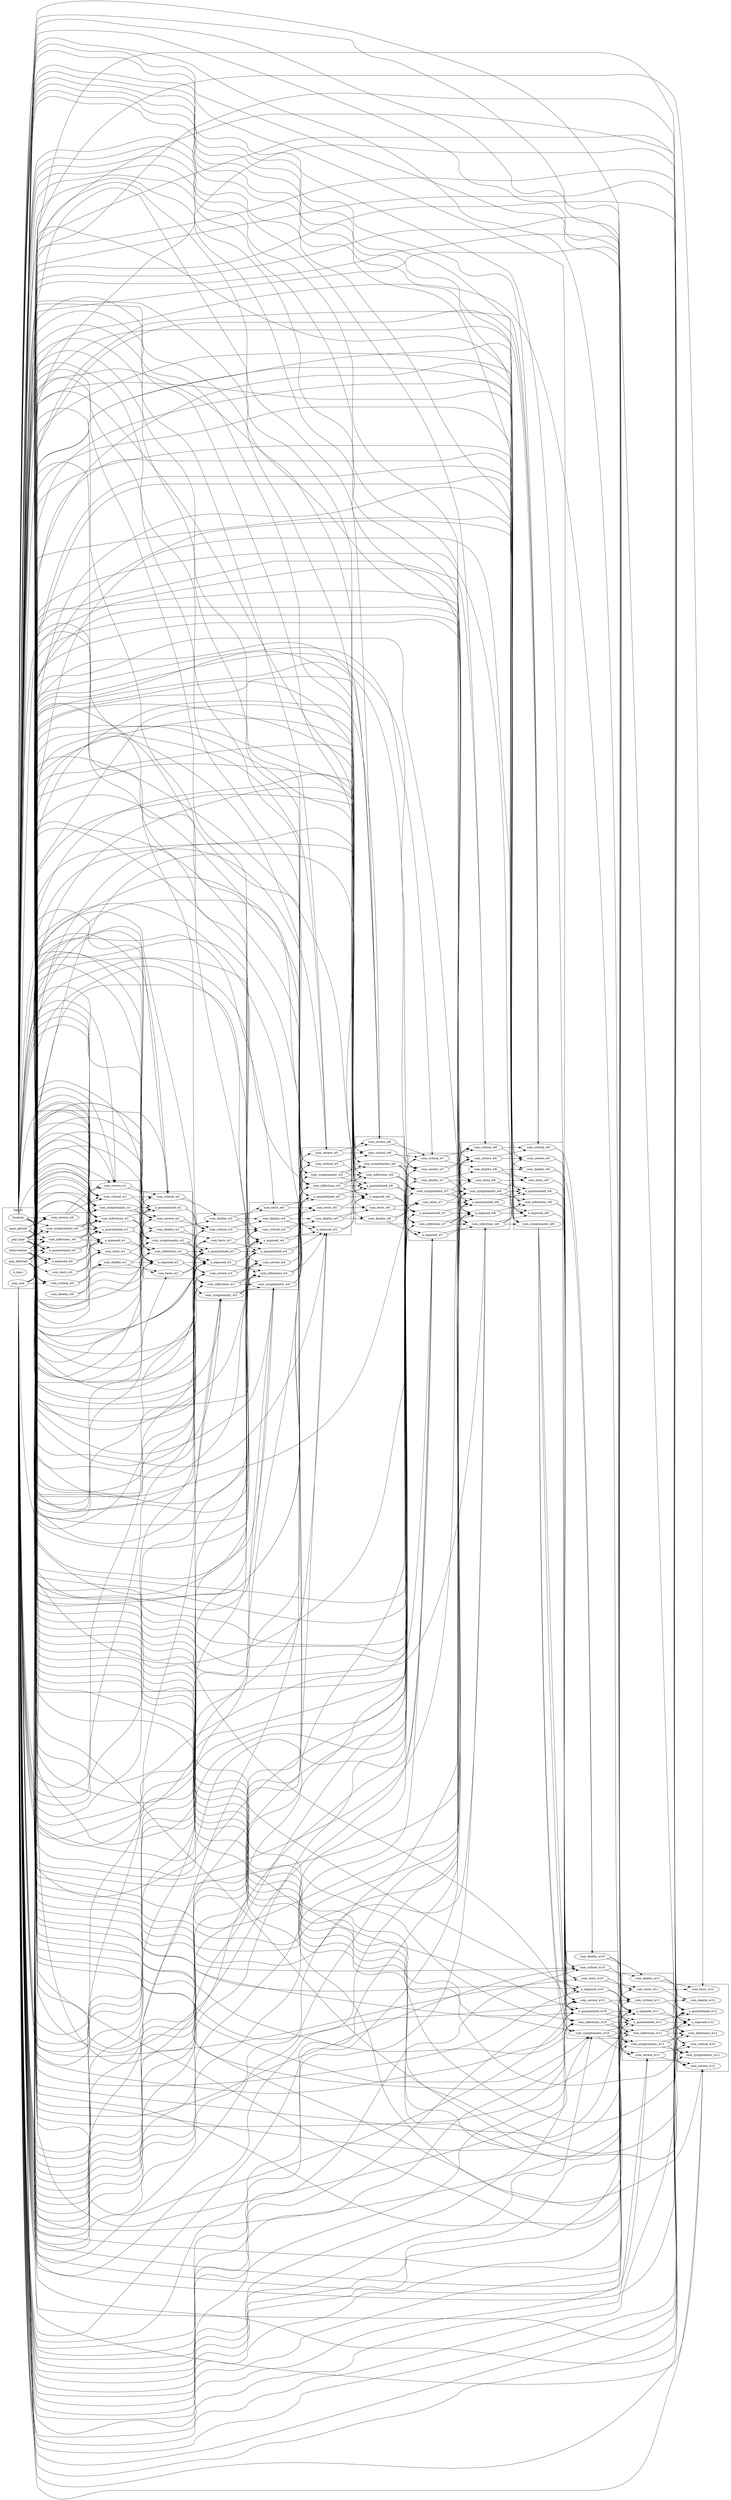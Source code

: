 digraph causal_dag {
  directed = True;
  rankdir = LR;
  newrank = True;

  subgraph cluster_inputs {
    directed = True;
    rankdir = LR;
    newrank = True;
    graph [label=inputs];
    quar_period;
    intervention;
    pop_type;
    pop_size;
    pop_infected;
    n_days;
    location;
  }

  subgraph cluster_w0 {
    directed = True;
    rankdir = LR;
    newrank = True;
    n_quarantined_w0;
    n_quarantined_w0;
    n_exposed_w0;
    n_exposed_w0;
    cum_infections_w0;
    cum_infections_w0;
    cum_infections_w0;
    cum_infections_w0;
    cum_symptomatic_w0;
    cum_symptomatic_w0;
    cum_symptomatic_w0;
    cum_symptomatic_w0;
    cum_severe_w0;
    cum_severe_w0;
    cum_critical_w0;
    cum_critical_w0;
    cum_tests_w0;
    cum_tests_w0;
    cum_deaths_w0;
    cum_deaths_w0;
    cum_deaths_w0;
  }

  subgraph cluster_w1 {
    directed = True;
    rankdir = LR;
    newrank = True;
    n_quarantined_w1;
    n_quarantined_w1;
    n_quarantined_w1;
    n_quarantined_w1;
    n_exposed_w1;
    n_exposed_w1;
    n_exposed_w1;
    n_exposed_w1;
    cum_infections_w1;
    cum_infections_w1;
    cum_infections_w1;
    cum_symptomatic_w1;
    cum_symptomatic_w1;
    cum_severe_w1;
    cum_severe_w1;
    cum_critical_w1;
    cum_critical_w1;
    cum_deaths_w1;
    cum_deaths_w1;
    cum_tests_w1;
    cum_tests_w1;
  }

  subgraph cluster_w2 {
    directed = True;
    rankdir = LR;
    newrank = True;
    n_quarantined_w2;
    n_quarantined_w2;
    n_quarantined_w2;
    n_quarantined_w2;
    n_exposed_w2;
    n_exposed_w2;
    n_exposed_w2;
    n_exposed_w2;
    cum_infections_w2;
    cum_infections_w2;
    cum_infections_w2;
    cum_symptomatic_w2;
    cum_symptomatic_w2;
    cum_severe_w2;
    cum_severe_w2;
    cum_critical_w2;
    cum_critical_w2;
    cum_deaths_w2;
    cum_deaths_w2;
    cum_tests_w2;
    cum_tests_w2;
  }

  subgraph cluster_w3 {
    directed = True;
    rankdir = LR;
    newrank = True;
    n_quarantined_w3;
    n_quarantined_w3;
    n_quarantined_w3;
    n_quarantined_w3;
    n_exposed_w3;
    n_exposed_w3;
    n_exposed_w3;
    n_exposed_w3;
    cum_infections_w3;
    cum_infections_w3;
    cum_infections_w3;
    cum_symptomatic_w3;
    cum_symptomatic_w3;
    cum_severe_w3;
    cum_severe_w3;
    cum_critical_w3;
    cum_critical_w3;
    cum_deaths_w3;
    cum_deaths_w3;
    cum_tests_w3;
    cum_tests_w3;
  }

  subgraph cluster_w4 {
    directed = True;
    rankdir = LR;
    newrank = True;
    n_quarantined_w4;
    n_quarantined_w4;
    n_quarantined_w4;
    n_quarantined_w4;
    n_exposed_w4;
    n_exposed_w4;
    n_exposed_w4;
    n_exposed_w4;
    cum_infections_w4;
    cum_infections_w4;
    cum_infections_w4;
    cum_symptomatic_w4;
    cum_symptomatic_w4;
    cum_severe_w4;
    cum_severe_w4;
    cum_critical_w4;
    cum_critical_w4;
    cum_deaths_w4;
    cum_deaths_w4;
    cum_tests_w4;
    cum_tests_w4;
  }

  subgraph cluster_w5 {
    directed = True;
    rankdir = LR;
    newrank = True;
    n_quarantined_w5;
    n_quarantined_w5;
    n_quarantined_w5;
    n_quarantined_w5;
    n_exposed_w5;
    n_exposed_w5;
    n_exposed_w5;
    n_exposed_w5;
    cum_infections_w5;
    cum_infections_w5;
    cum_infections_w5;
    cum_symptomatic_w5;
    cum_symptomatic_w5;
    cum_severe_w5;
    cum_severe_w5;
    cum_critical_w5;
    cum_critical_w5;
    cum_deaths_w5;
    cum_deaths_w5;
    cum_tests_w5;
    cum_tests_w5;
  }

  subgraph cluster_w6 {
    directed = True;
    rankdir = LR;
    newrank = True;
    n_quarantined_w6;
    n_quarantined_w6;
    n_quarantined_w6;
    n_quarantined_w6;
    n_exposed_w6;
    n_exposed_w6;
    n_exposed_w6;
    n_exposed_w6;
    cum_infections_w6;
    cum_infections_w6;
    cum_infections_w6;
    cum_symptomatic_w6;
    cum_symptomatic_w6;
    cum_severe_w6;
    cum_severe_w6;
    cum_critical_w6;
    cum_critical_w6;
    cum_deaths_w6;
    cum_deaths_w6;
    cum_tests_w6;
    cum_tests_w6;
  }

  subgraph cluster_w7 {
    directed = True;
    rankdir = LR;
    newrank = True;
    n_quarantined_w7;
    n_quarantined_w7;
    n_quarantined_w7;
    n_quarantined_w7;
    n_exposed_w7;
    n_exposed_w7;
    n_exposed_w7;
    n_exposed_w7;
    cum_infections_w7;
    cum_infections_w7;
    cum_infections_w7;
    cum_symptomatic_w7;
    cum_symptomatic_w7;
    cum_severe_w7;
    cum_severe_w7;
    cum_critical_w7;
    cum_critical_w7;
    cum_deaths_w7;
    cum_deaths_w7;
    cum_tests_w7;
    cum_tests_w7;
  }

  subgraph cluster_w8 {
    directed = True;
    rankdir = LR;
    newrank = True;
    n_quarantined_w8;
    n_quarantined_w8;
    n_quarantined_w8;
    n_quarantined_w8;
    n_exposed_w8;
    n_exposed_w8;
    n_exposed_w8;
    n_exposed_w8;
    cum_infections_w8;
    cum_infections_w8;
    cum_infections_w8;
    cum_symptomatic_w8;
    cum_symptomatic_w8;
    cum_severe_w8;
    cum_severe_w8;
    cum_critical_w8;
    cum_critical_w8;
    cum_deaths_w8;
    cum_deaths_w8;
    cum_tests_w8;
    cum_tests_w8;
  }

  subgraph cluster_w9 {
    directed = True;
    rankdir = LR;
    newrank = True;
    n_quarantined_w9;
    n_quarantined_w9;
    n_quarantined_w9;
    n_quarantined_w9;
    n_exposed_w9;
    n_exposed_w9;
    n_exposed_w9;
    n_exposed_w9;
    cum_infections_w9;
    cum_infections_w9;
    cum_infections_w9;
    cum_symptomatic_w9;
    cum_symptomatic_w9;
    cum_severe_w9;
    cum_severe_w9;
    cum_critical_w9;
    cum_critical_w9;
    cum_deaths_w9;
    cum_deaths_w9;
    cum_tests_w9;
    cum_tests_w9;
  }

  subgraph cluster_w10 {
    directed = True;
    rankdir = LR;
    newrank = True;
    n_quarantined_w10;
    n_quarantined_w10;
    n_quarantined_w10;
    n_quarantined_w10;
    n_exposed_w10;
    n_exposed_w10;
    n_exposed_w10;
    n_exposed_w10;
    cum_infections_w10;
    cum_infections_w10;
    cum_infections_w10;
    cum_symptomatic_w10;
    cum_symptomatic_w10;
    cum_severe_w10;
    cum_severe_w10;
    cum_critical_w10;
    cum_critical_w10;
    cum_deaths_w10;
    cum_deaths_w10;
    cum_tests_w10;
    cum_tests_w10;
  }

  subgraph cluster_w11 {
    directed = True;
    rankdir = LR;
    newrank = True;
    n_quarantined_w11;
    n_quarantined_w11;
    n_quarantined_w11;
    n_quarantined_w11;
    n_exposed_w11;
    n_exposed_w11;
    n_exposed_w11;
    n_exposed_w11;
    cum_infections_w11;
    cum_infections_w11;
    cum_infections_w11;
    cum_symptomatic_w11;
    cum_symptomatic_w11;
    cum_severe_w11;
    cum_severe_w11;
    cum_critical_w11;
    cum_critical_w11;
    cum_deaths_w11;
    cum_deaths_w11;
    cum_tests_w11;
    cum_tests_w11;
  }

  subgraph cluster_w12 {
    directed = True;
    rankdir = LR;
    newrank = True;
    n_quarantined_w12;
    n_quarantined_w12;
    n_quarantined_w12;
    n_quarantined_w12;
    n_exposed_w12;
    n_exposed_w12;
    n_exposed_w12;
    n_exposed_w12;
    cum_infections_w12;
    cum_infections_w12;
    cum_infections_w12;
    cum_symptomatic_w12;
    cum_symptomatic_w12;
    cum_severe_w12;
    cum_severe_w12;
    cum_critical_w12;
    cum_critical_w12;
    cum_deaths_w12;
    cum_deaths_w12;
    cum_tests_w12;
    cum_tests_w12;
  }

  quar_period -> n_quarantined_w0;
  intervention -> n_exposed_w0;
  intervention -> n_quarantined_w0;
  intervention -> cum_tests_w0;
  pop_type -> n_quarantined_w0;
  pop_type -> n_exposed_w0;
  pop_type -> cum_infections_w0;
  pop_type -> cum_symptomatic_w0;
  pop_type -> cum_severe_w0;
  pop_type -> cum_critical_w0;
  pop_size -> n_quarantined_w0;
  pop_size -> n_exposed_w0;
  pop_size -> cum_infections_w0;
  pop_size -> cum_symptomatic_w0;
  pop_size -> cum_severe_w0;
  pop_size -> cum_critical_w0;
  location -> n_quarantined_w0;
  location -> n_exposed_w0;
  location -> cum_infections_w0;
  location -> cum_symptomatic_w0;
  location -> cum_severe_w0;
  location -> cum_critical_w0;
  pop_infected -> cum_infections_w0;
  pop_infected -> cum_symptomatic_w0;
  pop_infected -> cum_severe_w0;
  pop_infected -> cum_critical_w0;
  n_quarantined_w0 -> n_quarantined_w1;
  n_quarantined_w0 -> n_exposed_w1;
  n_exposed_w0 -> n_exposed_w1;
  n_exposed_w0 -> cum_infections_w1;
  cum_infections_w0 -> n_quarantined_w1;
  cum_infections_w0 -> n_exposed_w1;
  cum_infections_w0 -> cum_infections_w1;
  cum_infections_w0 -> cum_symptomatic_w1;
  cum_symptomatic_w0 -> n_quarantined_w1;
  cum_symptomatic_w0 -> cum_infections_w1;
  cum_symptomatic_w0 -> cum_symptomatic_w1;
  cum_symptomatic_w0 -> cum_severe_w1;
  cum_severe_w0 -> cum_severe_w1;
  cum_severe_w0 -> cum_critical_w1;
  cum_critical_w0 -> cum_critical_w1;
  cum_critical_w0 -> cum_deaths_w1;
  cum_tests_w0 -> n_quarantined_w1;
  cum_tests_w0 -> cum_tests_w1;
  cum_deaths_w0 -> n_exposed_w1;
  cum_deaths_w0 -> cum_deaths_w1;
  cum_deaths_w0 -> cum_tests_w1;
  quar_period -> n_quarantined_w1;
  intervention -> n_exposed_w1;
  intervention -> n_quarantined_w1;
  intervention -> cum_tests_w1;
  pop_type -> n_quarantined_w1;
  pop_type -> n_exposed_w1;
  pop_type -> cum_infections_w1;
  pop_type -> cum_symptomatic_w1;
  pop_type -> cum_severe_w1;
  pop_type -> cum_critical_w1;
  pop_size -> n_quarantined_w1;
  pop_size -> n_exposed_w1;
  pop_size -> cum_infections_w1;
  pop_size -> cum_symptomatic_w1;
  pop_size -> cum_severe_w1;
  pop_size -> cum_critical_w1;
  location -> n_quarantined_w1;
  location -> n_exposed_w1;
  location -> cum_infections_w1;
  location -> cum_symptomatic_w1;
  location -> cum_severe_w1;
  location -> cum_critical_w1;
  pop_infected -> cum_infections_w1;
  pop_infected -> cum_symptomatic_w1;
  pop_infected -> cum_severe_w1;
  pop_infected -> cum_critical_w1;
  n_quarantined_w1 -> n_quarantined_w2;
  n_quarantined_w1 -> n_exposed_w2;
  n_exposed_w1 -> n_exposed_w2;
  n_exposed_w1 -> cum_infections_w2;
  cum_infections_w1 -> n_quarantined_w2;
  cum_infections_w1 -> n_exposed_w2;
  cum_infections_w1 -> cum_infections_w2;
  cum_infections_w1 -> cum_symptomatic_w2;
  cum_symptomatic_w1 -> n_quarantined_w2;
  cum_symptomatic_w1 -> cum_infections_w2;
  cum_symptomatic_w1 -> cum_symptomatic_w2;
  cum_symptomatic_w1 -> cum_severe_w2;
  cum_severe_w1 -> cum_severe_w2;
  cum_severe_w1 -> cum_critical_w2;
  cum_critical_w1 -> cum_critical_w2;
  cum_critical_w1 -> cum_deaths_w2;
  cum_tests_w1 -> n_quarantined_w2;
  cum_tests_w1 -> cum_tests_w2;
  cum_deaths_w1 -> n_exposed_w2;
  cum_deaths_w1 -> cum_deaths_w2;
  cum_deaths_w1 -> cum_tests_w2;
  quar_period -> n_quarantined_w2;
  intervention -> n_exposed_w2;
  intervention -> n_quarantined_w2;
  intervention -> cum_tests_w2;
  pop_type -> n_quarantined_w2;
  pop_type -> n_exposed_w2;
  pop_type -> cum_infections_w2;
  pop_type -> cum_symptomatic_w2;
  pop_type -> cum_severe_w2;
  pop_type -> cum_critical_w2;
  pop_size -> n_quarantined_w2;
  pop_size -> n_exposed_w2;
  pop_size -> cum_infections_w2;
  pop_size -> cum_symptomatic_w2;
  pop_size -> cum_severe_w2;
  pop_size -> cum_critical_w2;
  location -> n_quarantined_w2;
  location -> n_exposed_w2;
  location -> cum_infections_w2;
  location -> cum_symptomatic_w2;
  location -> cum_severe_w2;
  location -> cum_critical_w2;
  pop_infected -> cum_infections_w2;
  pop_infected -> cum_symptomatic_w2;
  pop_infected -> cum_severe_w2;
  pop_infected -> cum_critical_w2;
  n_quarantined_w2 -> n_quarantined_w3;
  n_quarantined_w2 -> n_exposed_w3;
  n_exposed_w2 -> n_exposed_w3;
  n_exposed_w2 -> cum_infections_w3;
  cum_infections_w2 -> n_quarantined_w3;
  cum_infections_w2 -> n_exposed_w3;
  cum_infections_w2 -> cum_infections_w3;
  cum_infections_w2 -> cum_symptomatic_w3;
  cum_symptomatic_w2 -> n_quarantined_w3;
  cum_symptomatic_w2 -> cum_infections_w3;
  cum_symptomatic_w2 -> cum_symptomatic_w3;
  cum_symptomatic_w2 -> cum_severe_w3;
  cum_severe_w2 -> cum_severe_w3;
  cum_severe_w2 -> cum_critical_w3;
  cum_critical_w2 -> cum_critical_w3;
  cum_critical_w2 -> cum_deaths_w3;
  cum_tests_w2 -> n_quarantined_w3;
  cum_tests_w2 -> cum_tests_w3;
  cum_deaths_w2 -> n_exposed_w3;
  cum_deaths_w2 -> cum_deaths_w3;
  cum_deaths_w2 -> cum_tests_w3;
  quar_period -> n_quarantined_w3;
  intervention -> n_exposed_w3;
  intervention -> n_quarantined_w3;
  intervention -> cum_tests_w3;
  pop_type -> n_quarantined_w3;
  pop_type -> n_exposed_w3;
  pop_type -> cum_infections_w3;
  pop_type -> cum_symptomatic_w3;
  pop_type -> cum_severe_w3;
  pop_type -> cum_critical_w3;
  pop_size -> n_quarantined_w3;
  pop_size -> n_exposed_w3;
  pop_size -> cum_infections_w3;
  pop_size -> cum_symptomatic_w3;
  pop_size -> cum_severe_w3;
  pop_size -> cum_critical_w3;
  location -> n_quarantined_w3;
  location -> n_exposed_w3;
  location -> cum_infections_w3;
  location -> cum_symptomatic_w3;
  location -> cum_severe_w3;
  location -> cum_critical_w3;
  pop_infected -> cum_infections_w3;
  pop_infected -> cum_symptomatic_w3;
  pop_infected -> cum_severe_w3;
  pop_infected -> cum_critical_w3;
  n_quarantined_w3 -> n_quarantined_w4;
  n_quarantined_w3 -> n_exposed_w4;
  n_exposed_w3 -> n_exposed_w4;
  n_exposed_w3 -> cum_infections_w4;
  cum_infections_w3 -> n_quarantined_w4;
  cum_infections_w3 -> n_exposed_w4;
  cum_infections_w3 -> cum_infections_w4;
  cum_infections_w3 -> cum_symptomatic_w4;
  cum_symptomatic_w3 -> n_quarantined_w4;
  cum_symptomatic_w3 -> cum_infections_w4;
  cum_symptomatic_w3 -> cum_symptomatic_w4;
  cum_symptomatic_w3 -> cum_severe_w4;
  cum_severe_w3 -> cum_severe_w4;
  cum_severe_w3 -> cum_critical_w4;
  cum_critical_w3 -> cum_critical_w4;
  cum_critical_w3 -> cum_deaths_w4;
  cum_tests_w3 -> n_quarantined_w4;
  cum_tests_w3 -> cum_tests_w4;
  cum_deaths_w3 -> n_exposed_w4;
  cum_deaths_w3 -> cum_deaths_w4;
  cum_deaths_w3 -> cum_tests_w4;
  quar_period -> n_quarantined_w4;
  intervention -> n_exposed_w4;
  intervention -> n_quarantined_w4;
  intervention -> cum_tests_w4;
  pop_type -> n_quarantined_w4;
  pop_type -> n_exposed_w4;
  pop_type -> cum_infections_w4;
  pop_type -> cum_symptomatic_w4;
  pop_type -> cum_severe_w4;
  pop_type -> cum_critical_w4;
  pop_size -> n_quarantined_w4;
  pop_size -> n_exposed_w4;
  pop_size -> cum_infections_w4;
  pop_size -> cum_symptomatic_w4;
  pop_size -> cum_severe_w4;
  pop_size -> cum_critical_w4;
  location -> n_quarantined_w4;
  location -> n_exposed_w4;
  location -> cum_infections_w4;
  location -> cum_symptomatic_w4;
  location -> cum_severe_w4;
  location -> cum_critical_w4;
  pop_infected -> cum_infections_w4;
  pop_infected -> cum_symptomatic_w4;
  pop_infected -> cum_severe_w4;
  pop_infected -> cum_critical_w4;
  n_quarantined_w4 -> n_quarantined_w5;
  n_quarantined_w4 -> n_exposed_w5;
  n_exposed_w4 -> n_exposed_w5;
  n_exposed_w4 -> cum_infections_w5;
  cum_infections_w4 -> n_quarantined_w5;
  cum_infections_w4 -> n_exposed_w5;
  cum_infections_w4 -> cum_infections_w5;
  cum_infections_w4 -> cum_symptomatic_w5;
  cum_symptomatic_w4 -> n_quarantined_w5;
  cum_symptomatic_w4 -> cum_infections_w5;
  cum_symptomatic_w4 -> cum_symptomatic_w5;
  cum_symptomatic_w4 -> cum_severe_w5;
  cum_severe_w4 -> cum_severe_w5;
  cum_severe_w4 -> cum_critical_w5;
  cum_critical_w4 -> cum_critical_w5;
  cum_critical_w4 -> cum_deaths_w5;
  cum_tests_w4 -> n_quarantined_w5;
  cum_tests_w4 -> cum_tests_w5;
  cum_deaths_w4 -> n_exposed_w5;
  cum_deaths_w4 -> cum_deaths_w5;
  cum_deaths_w4 -> cum_tests_w5;
  quar_period -> n_quarantined_w5;
  intervention -> n_exposed_w5;
  intervention -> n_quarantined_w5;
  intervention -> cum_tests_w5;
  pop_type -> n_quarantined_w5;
  pop_type -> n_exposed_w5;
  pop_type -> cum_infections_w5;
  pop_type -> cum_symptomatic_w5;
  pop_type -> cum_severe_w5;
  pop_type -> cum_critical_w5;
  pop_size -> n_quarantined_w5;
  pop_size -> n_exposed_w5;
  pop_size -> cum_infections_w5;
  pop_size -> cum_symptomatic_w5;
  pop_size -> cum_severe_w5;
  pop_size -> cum_critical_w5;
  location -> n_quarantined_w5;
  location -> n_exposed_w5;
  location -> cum_infections_w5;
  location -> cum_symptomatic_w5;
  location -> cum_severe_w5;
  location -> cum_critical_w5;
  pop_infected -> cum_infections_w5;
  pop_infected -> cum_symptomatic_w5;
  pop_infected -> cum_severe_w5;
  pop_infected -> cum_critical_w5;
  n_quarantined_w5 -> n_quarantined_w6;
  n_quarantined_w5 -> n_exposed_w6;
  n_exposed_w5 -> n_exposed_w6;
  n_exposed_w5 -> cum_infections_w6;
  cum_infections_w5 -> n_quarantined_w6;
  cum_infections_w5 -> n_exposed_w6;
  cum_infections_w5 -> cum_infections_w6;
  cum_infections_w5 -> cum_symptomatic_w6;
  cum_symptomatic_w5 -> n_quarantined_w6;
  cum_symptomatic_w5 -> cum_infections_w6;
  cum_symptomatic_w5 -> cum_symptomatic_w6;
  cum_symptomatic_w5 -> cum_severe_w6;
  cum_severe_w5 -> cum_severe_w6;
  cum_severe_w5 -> cum_critical_w6;
  cum_critical_w5 -> cum_critical_w6;
  cum_critical_w5 -> cum_deaths_w6;
  cum_tests_w5 -> n_quarantined_w6;
  cum_tests_w5 -> cum_tests_w6;
  cum_deaths_w5 -> n_exposed_w6;
  cum_deaths_w5 -> cum_deaths_w6;
  cum_deaths_w5 -> cum_tests_w6;
  quar_period -> n_quarantined_w6;
  intervention -> n_exposed_w6;
  intervention -> n_quarantined_w6;
  intervention -> cum_tests_w6;
  pop_type -> n_quarantined_w6;
  pop_type -> n_exposed_w6;
  pop_type -> cum_infections_w6;
  pop_type -> cum_symptomatic_w6;
  pop_type -> cum_severe_w6;
  pop_type -> cum_critical_w6;
  pop_size -> n_quarantined_w6;
  pop_size -> n_exposed_w6;
  pop_size -> cum_infections_w6;
  pop_size -> cum_symptomatic_w6;
  pop_size -> cum_severe_w6;
  pop_size -> cum_critical_w6;
  location -> n_quarantined_w6;
  location -> n_exposed_w6;
  location -> cum_infections_w6;
  location -> cum_symptomatic_w6;
  location -> cum_severe_w6;
  location -> cum_critical_w6;
  pop_infected -> cum_infections_w6;
  pop_infected -> cum_symptomatic_w6;
  pop_infected -> cum_severe_w6;
  pop_infected -> cum_critical_w6;
  n_quarantined_w6 -> n_quarantined_w7;
  n_quarantined_w6 -> n_exposed_w7;
  n_exposed_w6 -> n_exposed_w7;
  n_exposed_w6 -> cum_infections_w7;
  cum_infections_w6 -> n_quarantined_w7;
  cum_infections_w6 -> n_exposed_w7;
  cum_infections_w6 -> cum_infections_w7;
  cum_infections_w6 -> cum_symptomatic_w7;
  cum_symptomatic_w6 -> n_quarantined_w7;
  cum_symptomatic_w6 -> cum_infections_w7;
  cum_symptomatic_w6 -> cum_symptomatic_w7;
  cum_symptomatic_w6 -> cum_severe_w7;
  cum_severe_w6 -> cum_severe_w7;
  cum_severe_w6 -> cum_critical_w7;
  cum_critical_w6 -> cum_critical_w7;
  cum_critical_w6 -> cum_deaths_w7;
  cum_tests_w6 -> n_quarantined_w7;
  cum_tests_w6 -> cum_tests_w7;
  cum_deaths_w6 -> n_exposed_w7;
  cum_deaths_w6 -> cum_deaths_w7;
  cum_deaths_w6 -> cum_tests_w7;
  quar_period -> n_quarantined_w7;
  intervention -> n_exposed_w7;
  intervention -> n_quarantined_w7;
  intervention -> cum_tests_w7;
  pop_type -> n_quarantined_w7;
  pop_type -> n_exposed_w7;
  pop_type -> cum_infections_w7;
  pop_type -> cum_symptomatic_w7;
  pop_type -> cum_severe_w7;
  pop_type -> cum_critical_w7;
  pop_size -> n_quarantined_w7;
  pop_size -> n_exposed_w7;
  pop_size -> cum_infections_w7;
  pop_size -> cum_symptomatic_w7;
  pop_size -> cum_severe_w7;
  pop_size -> cum_critical_w7;
  location -> n_quarantined_w7;
  location -> n_exposed_w7;
  location -> cum_infections_w7;
  location -> cum_symptomatic_w7;
  location -> cum_severe_w7;
  location -> cum_critical_w7;
  pop_infected -> cum_infections_w7;
  pop_infected -> cum_symptomatic_w7;
  pop_infected -> cum_severe_w7;
  pop_infected -> cum_critical_w7;
  n_quarantined_w7 -> n_quarantined_w8;
  n_quarantined_w7 -> n_exposed_w8;
  n_exposed_w7 -> n_exposed_w8;
  n_exposed_w7 -> cum_infections_w8;
  cum_infections_w7 -> n_quarantined_w8;
  cum_infections_w7 -> n_exposed_w8;
  cum_infections_w7 -> cum_infections_w8;
  cum_infections_w7 -> cum_symptomatic_w8;
  cum_symptomatic_w7 -> n_quarantined_w8;
  cum_symptomatic_w7 -> cum_infections_w8;
  cum_symptomatic_w7 -> cum_symptomatic_w8;
  cum_symptomatic_w7 -> cum_severe_w8;
  cum_severe_w7 -> cum_severe_w8;
  cum_severe_w7 -> cum_critical_w8;
  cum_critical_w7 -> cum_critical_w8;
  cum_critical_w7 -> cum_deaths_w8;
  cum_tests_w7 -> n_quarantined_w8;
  cum_tests_w7 -> cum_tests_w8;
  cum_deaths_w7 -> n_exposed_w8;
  cum_deaths_w7 -> cum_deaths_w8;
  cum_deaths_w7 -> cum_tests_w8;
  quar_period -> n_quarantined_w8;
  intervention -> n_exposed_w8;
  intervention -> n_quarantined_w8;
  intervention -> cum_tests_w8;
  pop_type -> n_quarantined_w8;
  pop_type -> n_exposed_w8;
  pop_type -> cum_infections_w8;
  pop_type -> cum_symptomatic_w8;
  pop_type -> cum_severe_w8;
  pop_type -> cum_critical_w8;
  pop_size -> n_quarantined_w8;
  pop_size -> n_exposed_w8;
  pop_size -> cum_infections_w8;
  pop_size -> cum_symptomatic_w8;
  pop_size -> cum_severe_w8;
  pop_size -> cum_critical_w8;
  location -> n_quarantined_w8;
  location -> n_exposed_w8;
  location -> cum_infections_w8;
  location -> cum_symptomatic_w8;
  location -> cum_severe_w8;
  location -> cum_critical_w8;
  pop_infected -> cum_infections_w8;
  pop_infected -> cum_symptomatic_w8;
  pop_infected -> cum_severe_w8;
  pop_infected -> cum_critical_w8;
  n_quarantined_w8 -> n_quarantined_w9;
  n_quarantined_w8 -> n_exposed_w9;
  n_exposed_w8 -> n_exposed_w9;
  n_exposed_w8 -> cum_infections_w9;
  cum_infections_w8 -> n_quarantined_w9;
  cum_infections_w8 -> n_exposed_w9;
  cum_infections_w8 -> cum_infections_w9;
  cum_infections_w8 -> cum_symptomatic_w9;
  cum_symptomatic_w8 -> n_quarantined_w9;
  cum_symptomatic_w8 -> cum_infections_w9;
  cum_symptomatic_w8 -> cum_symptomatic_w9;
  cum_symptomatic_w8 -> cum_severe_w9;
  cum_severe_w8 -> cum_severe_w9;
  cum_severe_w8 -> cum_critical_w9;
  cum_critical_w8 -> cum_critical_w9;
  cum_critical_w8 -> cum_deaths_w9;
  cum_tests_w8 -> n_quarantined_w9;
  cum_tests_w8 -> cum_tests_w9;
  cum_deaths_w8 -> n_exposed_w9;
  cum_deaths_w8 -> cum_deaths_w9;
  cum_deaths_w8 -> cum_tests_w9;
  quar_period -> n_quarantined_w9;
  intervention -> n_exposed_w9;
  intervention -> n_quarantined_w9;
  intervention -> cum_tests_w9;
  pop_type -> n_quarantined_w9;
  pop_type -> n_exposed_w9;
  pop_type -> cum_infections_w9;
  pop_type -> cum_symptomatic_w9;
  pop_type -> cum_severe_w9;
  pop_type -> cum_critical_w9;
  pop_size -> n_quarantined_w9;
  pop_size -> n_exposed_w9;
  pop_size -> cum_infections_w9;
  pop_size -> cum_symptomatic_w9;
  pop_size -> cum_severe_w9;
  pop_size -> cum_critical_w9;
  location -> n_quarantined_w9;
  location -> n_exposed_w9;
  location -> cum_infections_w9;
  location -> cum_symptomatic_w9;
  location -> cum_severe_w9;
  location -> cum_critical_w9;
  pop_infected -> cum_infections_w9;
  pop_infected -> cum_symptomatic_w9;
  pop_infected -> cum_severe_w9;
  pop_infected -> cum_critical_w9;
  n_quarantined_w9 -> n_quarantined_w10;
  n_quarantined_w9 -> n_exposed_w10;
  n_exposed_w9 -> n_exposed_w10;
  n_exposed_w9 -> cum_infections_w10;
  cum_infections_w9 -> n_quarantined_w10;
  cum_infections_w9 -> n_exposed_w10;
  cum_infections_w9 -> cum_infections_w10;
  cum_infections_w9 -> cum_symptomatic_w10;
  cum_symptomatic_w9 -> n_quarantined_w10;
  cum_symptomatic_w9 -> cum_infections_w10;
  cum_symptomatic_w9 -> cum_symptomatic_w10;
  cum_symptomatic_w9 -> cum_severe_w10;
  cum_severe_w9 -> cum_severe_w10;
  cum_severe_w9 -> cum_critical_w10;
  cum_critical_w9 -> cum_critical_w10;
  cum_critical_w9 -> cum_deaths_w10;
  cum_tests_w9 -> n_quarantined_w10;
  cum_tests_w9 -> cum_tests_w10;
  cum_deaths_w9 -> n_exposed_w10;
  cum_deaths_w9 -> cum_deaths_w10;
  cum_deaths_w9 -> cum_tests_w10;
  quar_period -> n_quarantined_w10;
  intervention -> n_exposed_w10;
  intervention -> n_quarantined_w10;
  intervention -> cum_tests_w10;
  pop_type -> n_quarantined_w10;
  pop_type -> n_exposed_w10;
  pop_type -> cum_infections_w10;
  pop_type -> cum_symptomatic_w10;
  pop_type -> cum_severe_w10;
  pop_type -> cum_critical_w10;
  pop_size -> n_quarantined_w10;
  pop_size -> n_exposed_w10;
  pop_size -> cum_infections_w10;
  pop_size -> cum_symptomatic_w10;
  pop_size -> cum_severe_w10;
  pop_size -> cum_critical_w10;
  location -> n_quarantined_w10;
  location -> n_exposed_w10;
  location -> cum_infections_w10;
  location -> cum_symptomatic_w10;
  location -> cum_severe_w10;
  location -> cum_critical_w10;
  pop_infected -> cum_infections_w10;
  pop_infected -> cum_symptomatic_w10;
  pop_infected -> cum_severe_w10;
  pop_infected -> cum_critical_w10;
  n_quarantined_w10 -> n_quarantined_w11;
  n_quarantined_w10 -> n_exposed_w11;
  n_exposed_w10 -> n_exposed_w11;
  n_exposed_w10 -> cum_infections_w11;
  cum_infections_w10 -> n_quarantined_w11;
  cum_infections_w10 -> n_exposed_w11;
  cum_infections_w10 -> cum_infections_w11;
  cum_infections_w10 -> cum_symptomatic_w11;
  cum_symptomatic_w10 -> n_quarantined_w11;
  cum_symptomatic_w10 -> cum_infections_w11;
  cum_symptomatic_w10 -> cum_symptomatic_w11;
  cum_symptomatic_w10 -> cum_severe_w11;
  cum_severe_w10 -> cum_severe_w11;
  cum_severe_w10 -> cum_critical_w11;
  cum_critical_w10 -> cum_critical_w11;
  cum_critical_w10 -> cum_deaths_w11;
  cum_tests_w10 -> n_quarantined_w11;
  cum_tests_w10 -> cum_tests_w11;
  cum_deaths_w10 -> n_exposed_w11;
  cum_deaths_w10 -> cum_deaths_w11;
  cum_deaths_w10 -> cum_tests_w11;
  quar_period -> n_quarantined_w11;
  intervention -> n_exposed_w11;
  intervention -> n_quarantined_w11;
  intervention -> cum_tests_w11;
  pop_type -> n_quarantined_w11;
  pop_type -> n_exposed_w11;
  pop_type -> cum_infections_w11;
  pop_type -> cum_symptomatic_w11;
  pop_type -> cum_severe_w11;
  pop_type -> cum_critical_w11;
  pop_size -> n_quarantined_w11;
  pop_size -> n_exposed_w11;
  pop_size -> cum_infections_w11;
  pop_size -> cum_symptomatic_w11;
  pop_size -> cum_severe_w11;
  pop_size -> cum_critical_w11;
  location -> n_quarantined_w11;
  location -> n_exposed_w11;
  location -> cum_infections_w11;
  location -> cum_symptomatic_w11;
  location -> cum_severe_w11;
  location -> cum_critical_w11;
  pop_infected -> cum_infections_w11;
  pop_infected -> cum_symptomatic_w11;
  pop_infected -> cum_severe_w11;
  pop_infected -> cum_critical_w11;
  n_quarantined_w11 -> n_quarantined_w12;
  n_quarantined_w11 -> n_exposed_w12;
  n_exposed_w11 -> n_exposed_w12;
  n_exposed_w11 -> cum_infections_w12;
  cum_infections_w11 -> n_quarantined_w12;
  cum_infections_w11 -> n_exposed_w12;
  cum_infections_w11 -> cum_infections_w12;
  cum_infections_w11 -> cum_symptomatic_w12;
  cum_symptomatic_w11 -> n_quarantined_w12;
  cum_symptomatic_w11 -> cum_infections_w12;
  cum_symptomatic_w11 -> cum_symptomatic_w12;
  cum_symptomatic_w11 -> cum_severe_w12;
  cum_severe_w11 -> cum_severe_w12;
  cum_severe_w11 -> cum_critical_w12;
  cum_critical_w11 -> cum_critical_w12;
  cum_critical_w11 -> cum_deaths_w12;
  cum_tests_w11 -> n_quarantined_w12;
  cum_tests_w11 -> cum_tests_w12;
  cum_deaths_w11 -> n_exposed_w12;
  cum_deaths_w11 -> cum_deaths_w12;
  cum_deaths_w11 -> cum_tests_w12;
  quar_period -> n_quarantined_w12;
  intervention -> n_exposed_w12;
  intervention -> n_quarantined_w12;
  intervention -> cum_tests_w12;
  pop_type -> n_quarantined_w12;
  pop_type -> n_exposed_w12;
  pop_type -> cum_infections_w12;
  pop_type -> cum_symptomatic_w12;
  pop_type -> cum_severe_w12;
  pop_type -> cum_critical_w12;
  pop_size -> n_quarantined_w12;
  pop_size -> n_exposed_w12;
  pop_size -> cum_infections_w12;
  pop_size -> cum_symptomatic_w12;
  pop_size -> cum_severe_w12;
  pop_size -> cum_critical_w12;
  location -> n_quarantined_w12;
  location -> n_exposed_w12;
  location -> cum_infections_w12;
  location -> cum_symptomatic_w12;
  location -> cum_severe_w12;
  location -> cum_critical_w12;
  pop_infected -> cum_infections_w12;
  pop_infected -> cum_symptomatic_w12;
  pop_infected -> cum_severe_w12;
  pop_infected -> cum_critical_w12;
}
